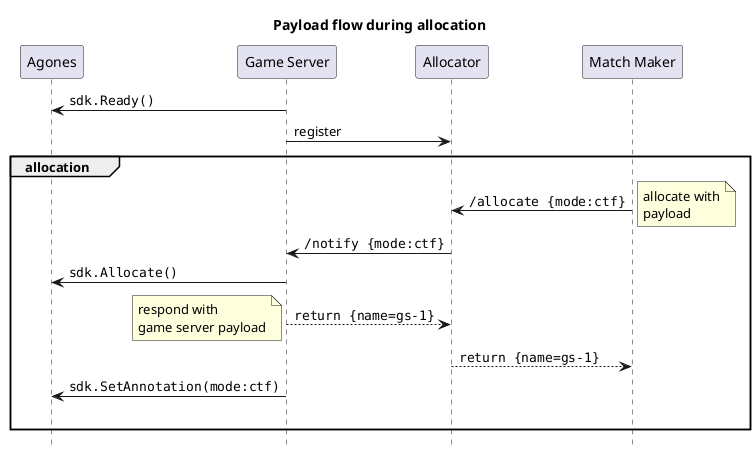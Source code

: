 @startuml

' Header.

title Payload flow during allocation

hide footbox

participant Agones
participant "Game Server"
participant Allocator
participant "Match Maker"

"Game Server" -> Agones : ""sdk.Ready()""
"Game Server" -> Allocator : register

group allocation
    "Match Maker" -> "Allocator" : ""/allocate {mode:ctf}""
    note right: allocate with\npayload

    "Allocator" -> "Game Server" : ""/notify {mode:ctf}""

    "Game Server" -> Agones : ""sdk.Allocate()""
    "Game Server" --> Allocator : ""return {name=gs-1}""
    note left: respond with\ngame server payload
    Allocator --> "Match Maker" : ""return {name=gs-1}""

    "Game Server" -> Agones : ""sdk.SetAnnotation(mode:ctf)""

    |||
end

@enduml